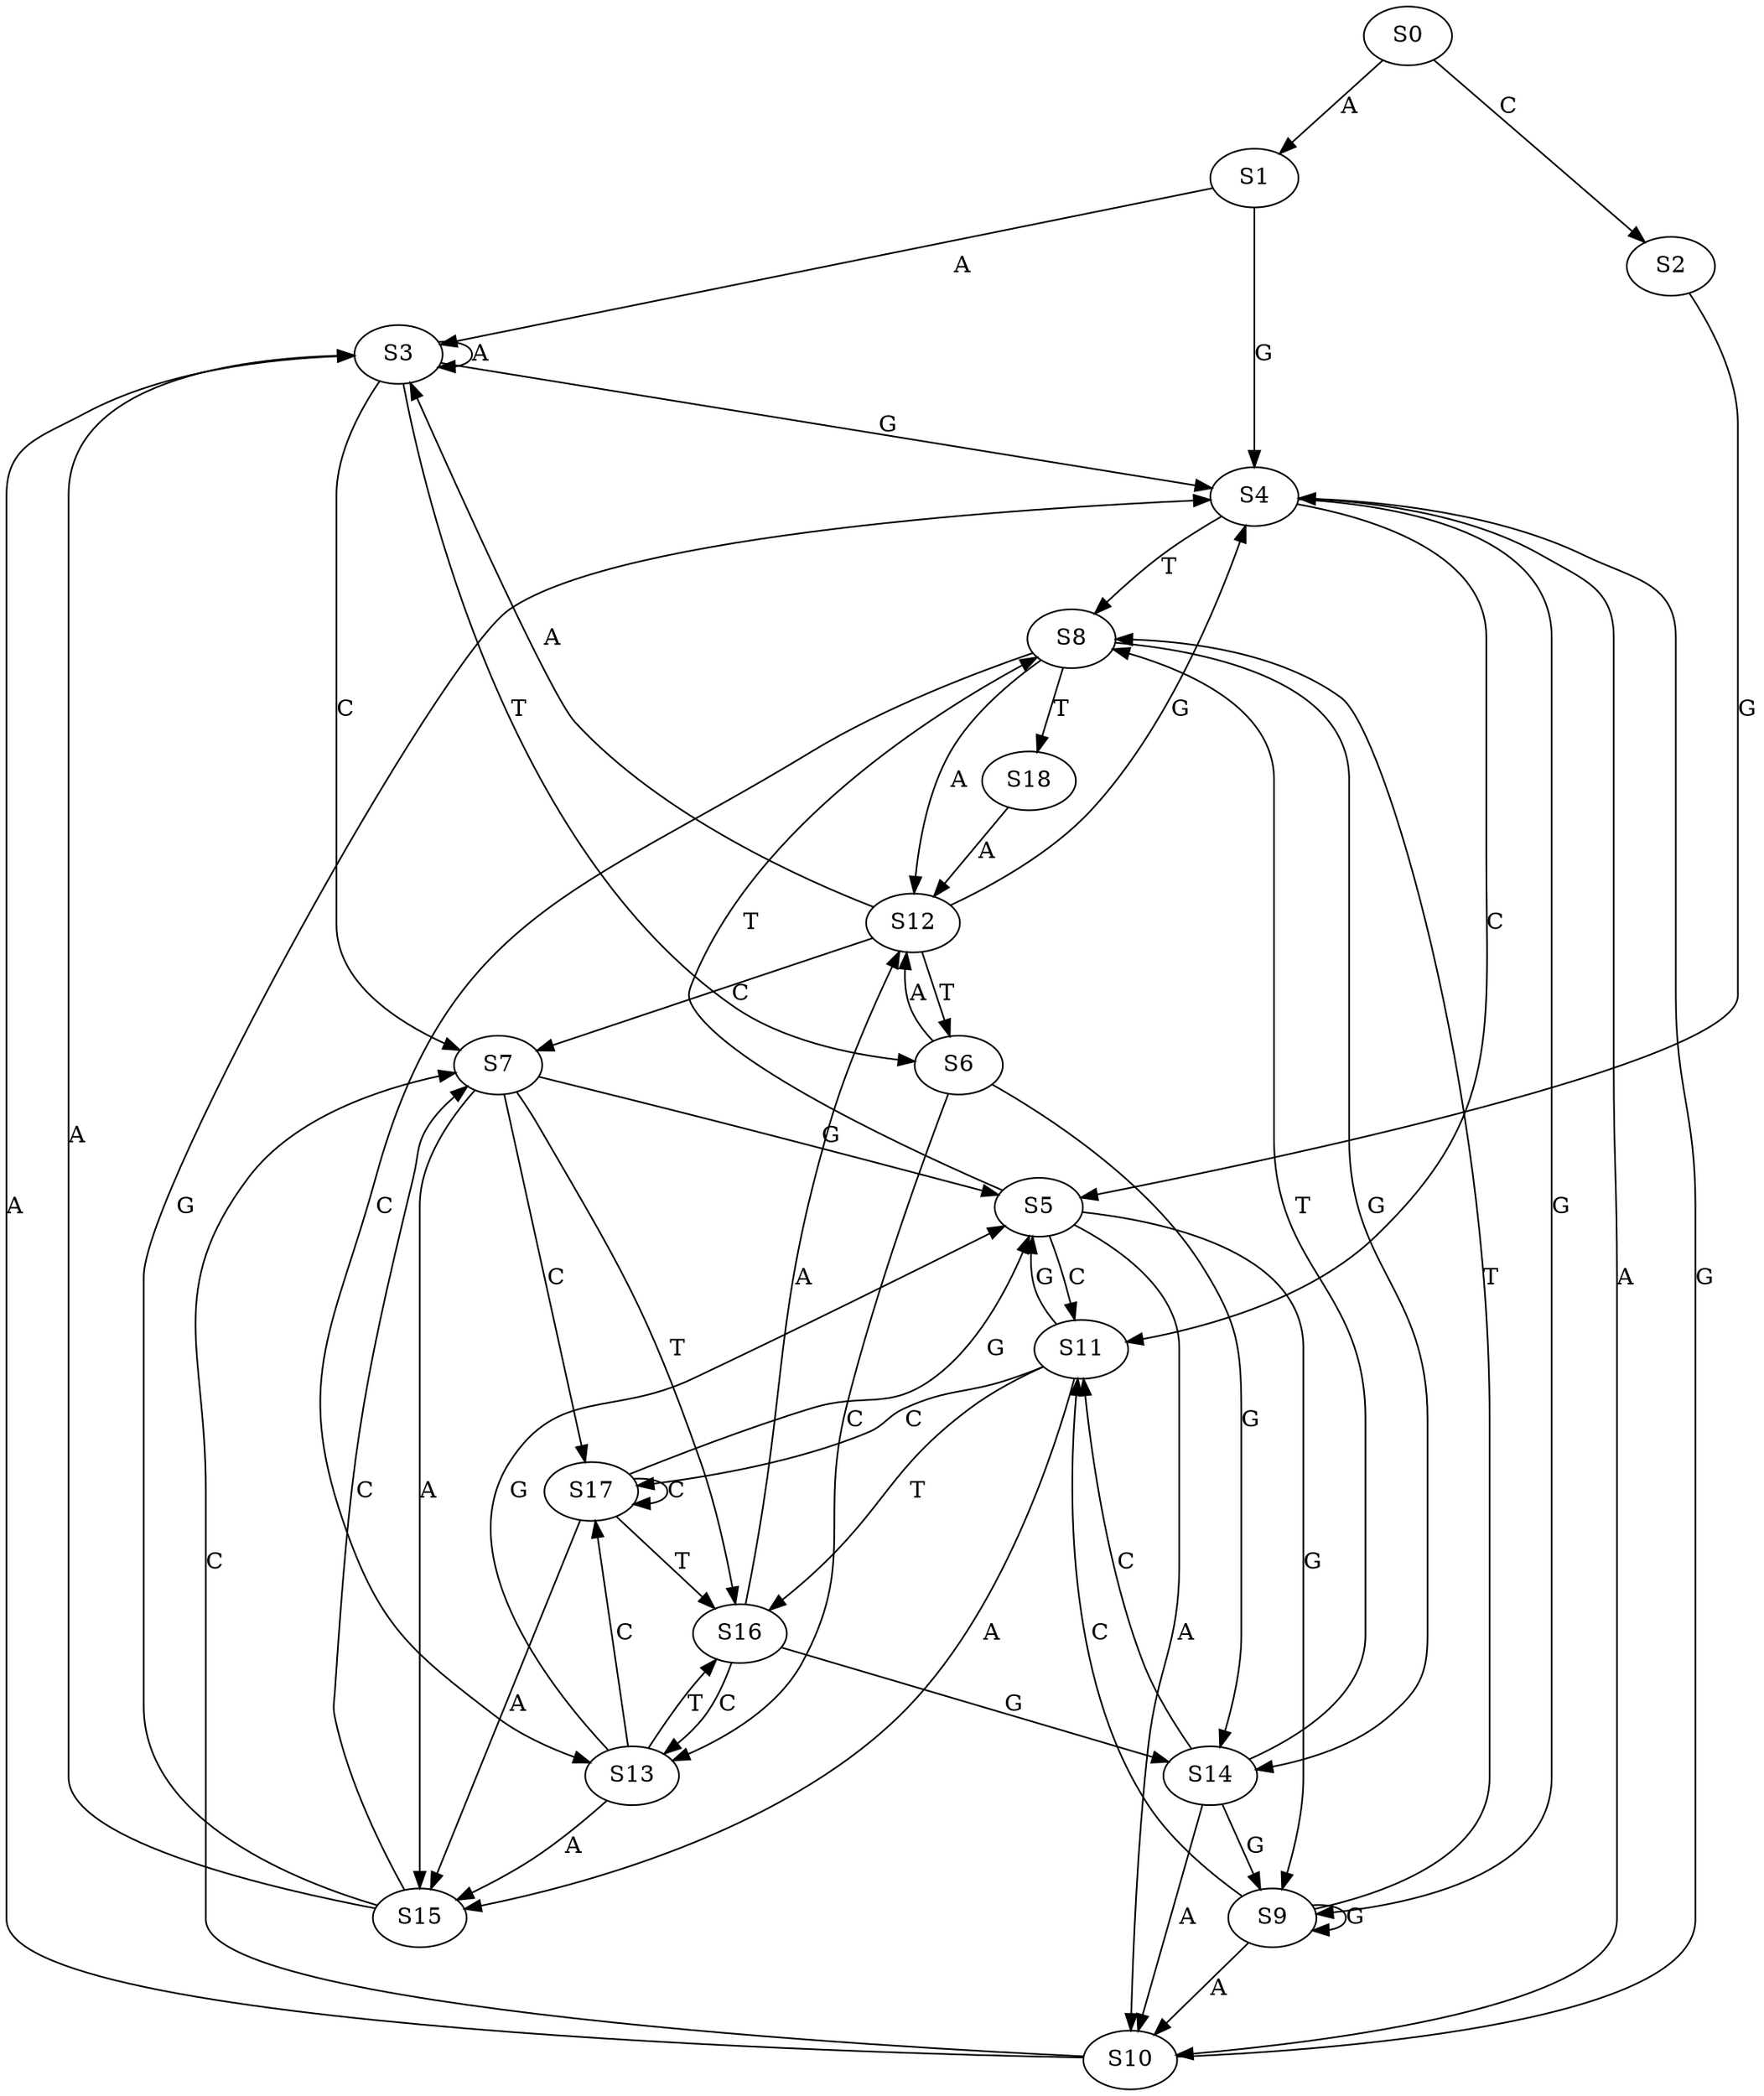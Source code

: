 strict digraph  {
	S0 -> S1 [ label = A ];
	S0 -> S2 [ label = C ];
	S1 -> S3 [ label = A ];
	S1 -> S4 [ label = G ];
	S2 -> S5 [ label = G ];
	S3 -> S6 [ label = T ];
	S3 -> S7 [ label = C ];
	S3 -> S4 [ label = G ];
	S3 -> S3 [ label = A ];
	S4 -> S8 [ label = T ];
	S4 -> S9 [ label = G ];
	S4 -> S10 [ label = A ];
	S4 -> S11 [ label = C ];
	S5 -> S9 [ label = G ];
	S5 -> S8 [ label = T ];
	S5 -> S10 [ label = A ];
	S5 -> S11 [ label = C ];
	S6 -> S12 [ label = A ];
	S6 -> S13 [ label = C ];
	S6 -> S14 [ label = G ];
	S7 -> S15 [ label = A ];
	S7 -> S16 [ label = T ];
	S7 -> S17 [ label = C ];
	S7 -> S5 [ label = G ];
	S8 -> S12 [ label = A ];
	S8 -> S13 [ label = C ];
	S8 -> S14 [ label = G ];
	S8 -> S18 [ label = T ];
	S9 -> S10 [ label = A ];
	S9 -> S8 [ label = T ];
	S9 -> S9 [ label = G ];
	S9 -> S11 [ label = C ];
	S10 -> S4 [ label = G ];
	S10 -> S3 [ label = A ];
	S10 -> S7 [ label = C ];
	S11 -> S17 [ label = C ];
	S11 -> S16 [ label = T ];
	S11 -> S5 [ label = G ];
	S11 -> S15 [ label = A ];
	S12 -> S4 [ label = G ];
	S12 -> S6 [ label = T ];
	S12 -> S7 [ label = C ];
	S12 -> S3 [ label = A ];
	S13 -> S16 [ label = T ];
	S13 -> S5 [ label = G ];
	S13 -> S17 [ label = C ];
	S13 -> S15 [ label = A ];
	S14 -> S10 [ label = A ];
	S14 -> S8 [ label = T ];
	S14 -> S11 [ label = C ];
	S14 -> S9 [ label = G ];
	S15 -> S4 [ label = G ];
	S15 -> S7 [ label = C ];
	S15 -> S3 [ label = A ];
	S16 -> S14 [ label = G ];
	S16 -> S13 [ label = C ];
	S16 -> S12 [ label = A ];
	S17 -> S5 [ label = G ];
	S17 -> S17 [ label = C ];
	S17 -> S15 [ label = A ];
	S17 -> S16 [ label = T ];
	S18 -> S12 [ label = A ];
}
